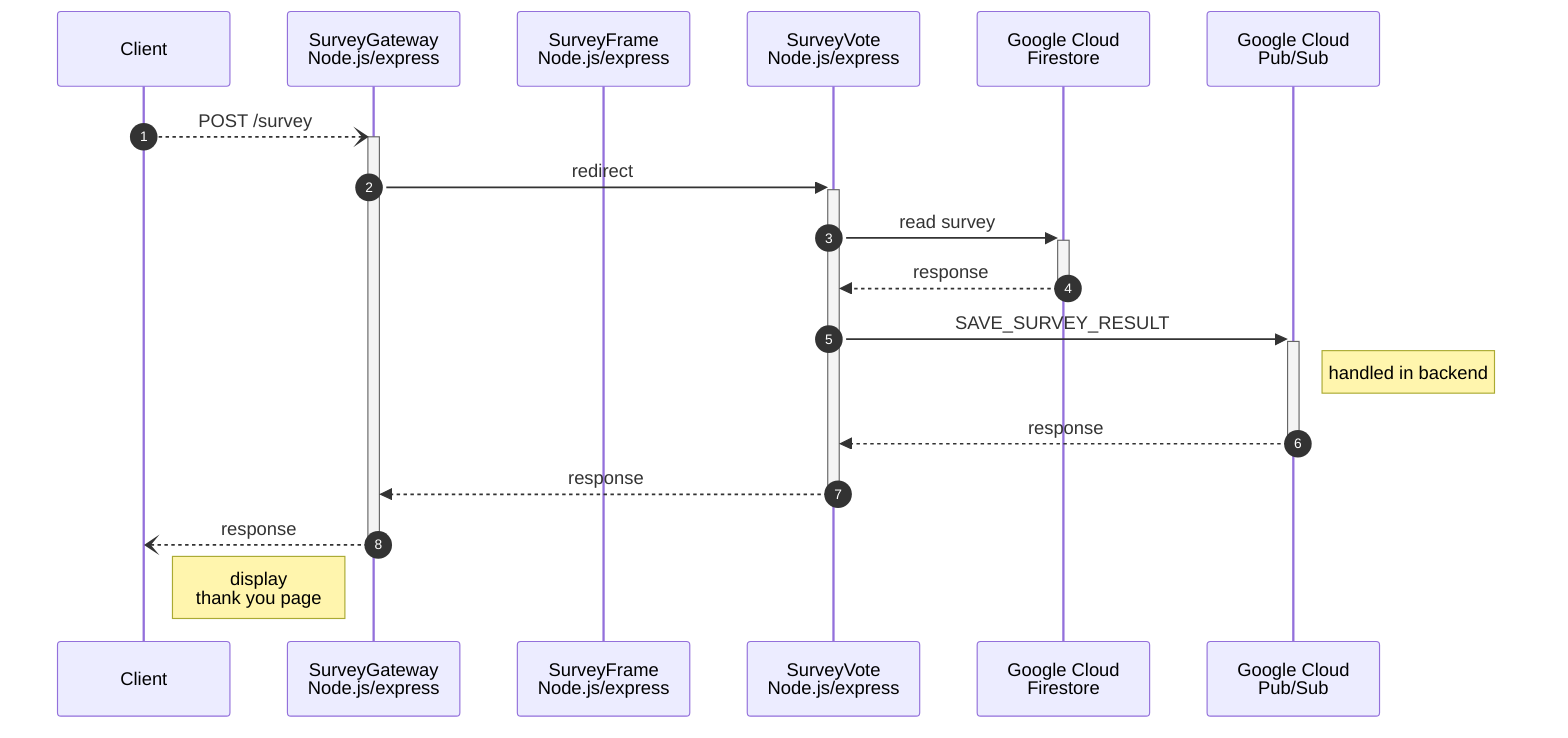 sequenceDiagram
    autonumber
    participant C as Client
    participant SG as SurveyGateway<br>Node.js/express
    participant SF as SurveyFrame<br>Node.js/express
    participant SV as SurveyVote<br>Node.js/express
    participant F as Google Cloud<br>Firestore
    participant PS as Google Cloud<br>Pub/Sub
    C--)+SG: POST /survey
    SG->>+SV: redirect
    SV->>+F: read survey
    F-->>SV: response
    deactivate F
    SV->>+PS: SAVE_SURVEY_RESULT
    Note right of PS: handled in backend
    PS-->>SV: response
    deactivate PS
    SV-->>SG: response
    deactivate SV
    SG--)C: response
    deactivate SG
    Note right of C: display<br>thank you page